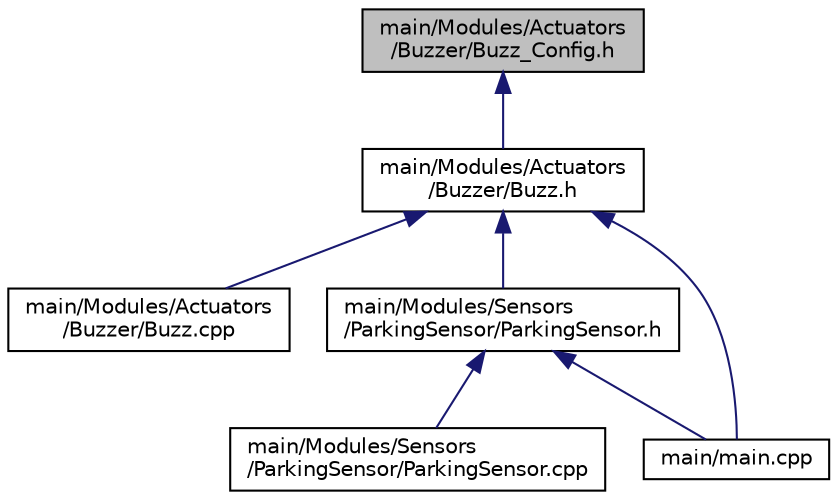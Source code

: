 digraph "main/Modules/Actuators/Buzzer/Buzz_Config.h"
{
 // LATEX_PDF_SIZE
  edge [fontname="Helvetica",fontsize="10",labelfontname="Helvetica",labelfontsize="10"];
  node [fontname="Helvetica",fontsize="10",shape=record];
  Node1 [label="main/Modules/Actuators\l/Buzzer/Buzz_Config.h",height=0.2,width=0.4,color="black", fillcolor="grey75", style="filled", fontcolor="black",tooltip=" "];
  Node1 -> Node2 [dir="back",color="midnightblue",fontsize="10",style="solid"];
  Node2 [label="main/Modules/Actuators\l/Buzzer/Buzz.h",height=0.2,width=0.4,color="black", fillcolor="white", style="filled",URL="$_buzz_8h.html",tooltip=" "];
  Node2 -> Node3 [dir="back",color="midnightblue",fontsize="10",style="solid"];
  Node3 [label="main/Modules/Actuators\l/Buzzer/Buzz.cpp",height=0.2,width=0.4,color="black", fillcolor="white", style="filled",URL="$_buzz_8cpp.html",tooltip=" "];
  Node2 -> Node4 [dir="back",color="midnightblue",fontsize="10",style="solid"];
  Node4 [label="main/Modules/Sensors\l/ParkingSensor/ParkingSensor.h",height=0.2,width=0.4,color="black", fillcolor="white", style="filled",URL="$_parking_sensor_8h.html",tooltip=" "];
  Node4 -> Node5 [dir="back",color="midnightblue",fontsize="10",style="solid"];
  Node5 [label="main/Modules/Sensors\l/ParkingSensor/ParkingSensor.cpp",height=0.2,width=0.4,color="black", fillcolor="white", style="filled",URL="$_parking_sensor_8cpp.html",tooltip=" "];
  Node4 -> Node6 [dir="back",color="midnightblue",fontsize="10",style="solid"];
  Node6 [label="main/main.cpp",height=0.2,width=0.4,color="black", fillcolor="white", style="filled",URL="$main_8cpp.html",tooltip=" "];
  Node2 -> Node6 [dir="back",color="midnightblue",fontsize="10",style="solid"];
}
